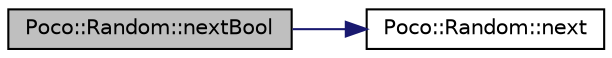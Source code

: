 digraph "Poco::Random::nextBool"
{
 // LATEX_PDF_SIZE
  edge [fontname="Helvetica",fontsize="10",labelfontname="Helvetica",labelfontsize="10"];
  node [fontname="Helvetica",fontsize="10",shape=record];
  rankdir="LR";
  Node1 [label="Poco::Random::nextBool",height=0.2,width=0.4,color="black", fillcolor="grey75", style="filled", fontcolor="black",tooltip="Returns the next pseudo random character."];
  Node1 -> Node2 [color="midnightblue",fontsize="10",style="solid"];
  Node2 [label="Poco::Random::next",height=0.2,width=0.4,color="black", fillcolor="white", style="filled",URL="$classPoco_1_1Random.html#a7c3e5c02a214985b912188c139de61ff",tooltip=" "];
}
